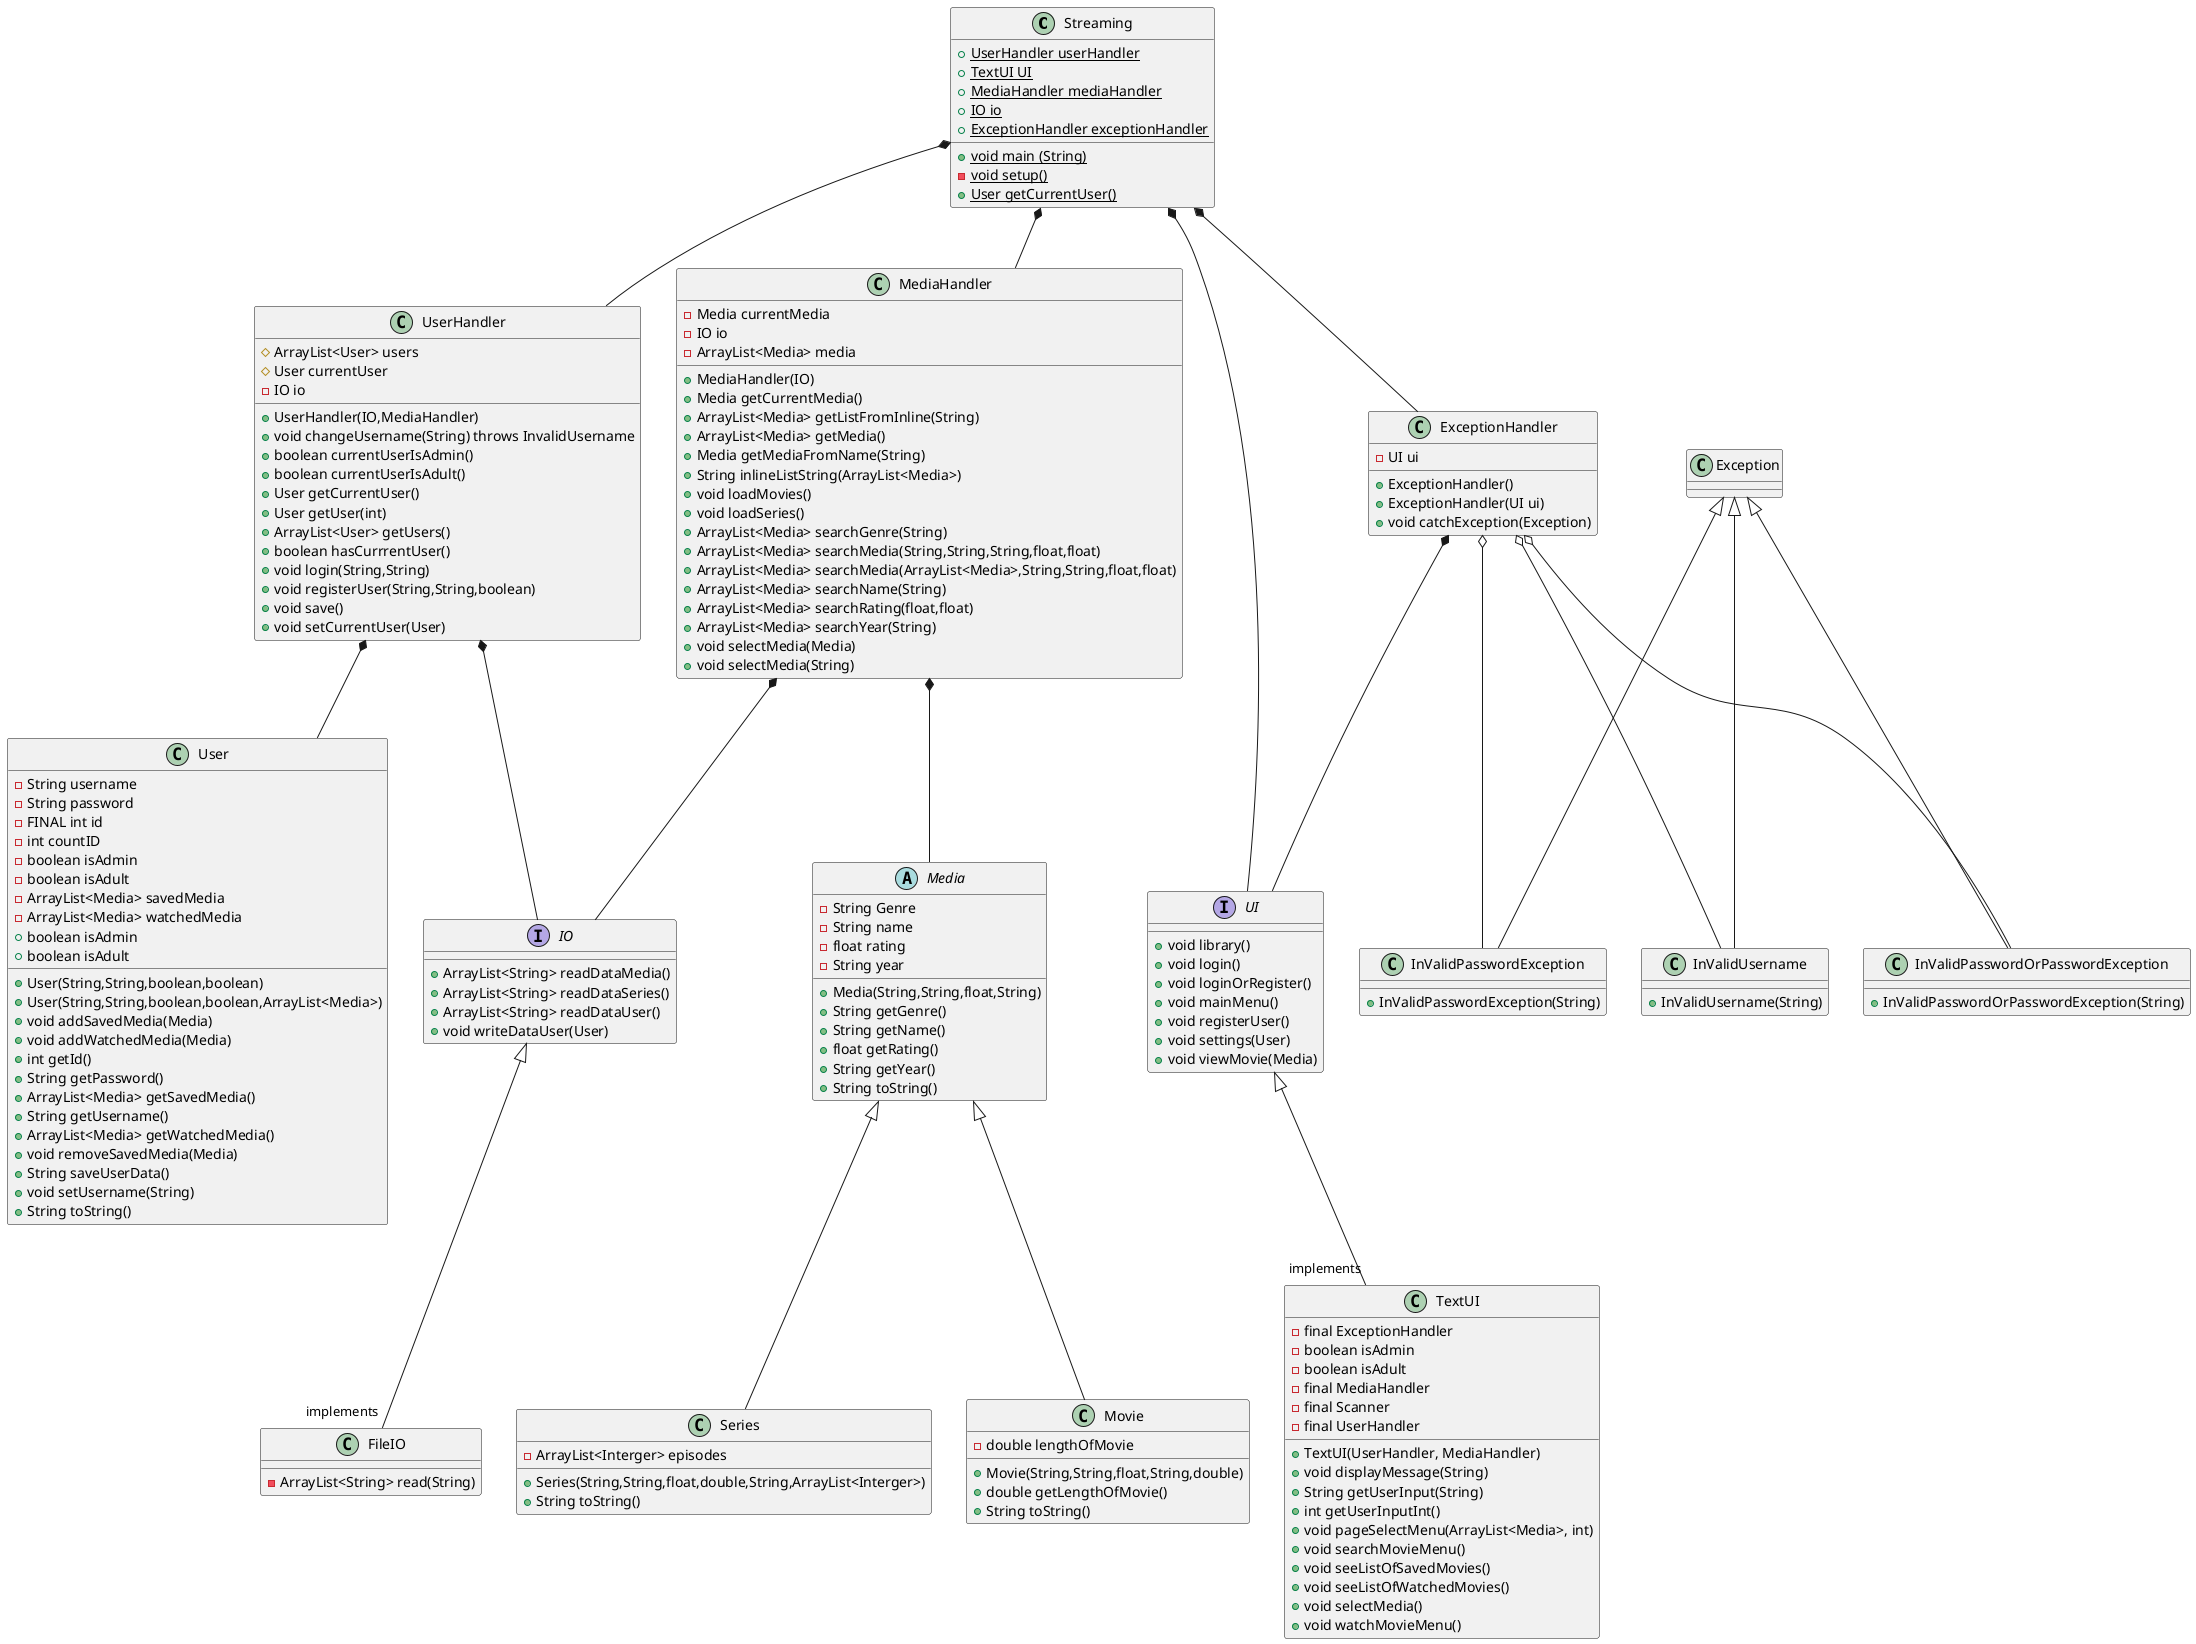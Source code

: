 @startuml
'https://plantuml.com/class-diagram

class Streaming{
+ {static}UserHandler userHandler
+ {static} TextUI UI
+ {static} MediaHandler mediaHandler
+ {static} IO io
+ {static} ExceptionHandler exceptionHandler
+ {static} void main (String)
- {static} void setup()
+ {static} User getCurrentUser()
}
class MediaHandler{
- Media currentMedia
- IO io
- ArrayList<Media> media
+ MediaHandler(IO)
+ Media getCurrentMedia()
+ ArrayList<Media> getListFromInline(String)
+ ArrayList<Media> getMedia()
+ Media getMediaFromName(String)
+ String inlineListString(ArrayList<Media>)
+ void loadMovies()
+ void loadSeries()
+ ArrayList<Media> searchGenre(String)
+ ArrayList<Media> searchMedia(String,String,String,float,float)
+ ArrayList<Media> searchMedia(ArrayList<Media>,String,String,float,float)
+ ArrayList<Media> searchName(String)
+ ArrayList<Media> searchRating(float,float)
+ ArrayList<Media> searchYear(String)
+ void selectMedia(Media)
+ void selectMedia(String)
}
abstract class Media{
- String Genre
- String name
- float rating
- String year
+ Media(String,String,float,String)
+ String getGenre()
+ String getName()
+ float getRating()
+ String getYear()
+ String toString()
}
class Movie{
- double lengthOfMovie
+ Movie(String,String,float,String,double)
+ double getLengthOfMovie()
+ String toString()
}
class Series{
- ArrayList<Interger> episodes
+ Series(String,String,float,double,String,ArrayList<Interger>)
+ String toString()
}
class UserHandler{
# ArrayList<User> users
# User currentUser
- IO io
+ UserHandler(IO,MediaHandler)
+ void changeUsername(String) throws InvalidUsername
+ boolean currentUserIsAdmin()
+ boolean currentUserIsAdult()
+ User getCurrentUser()
+ User getUser(int)
+ ArrayList<User> getUsers()
+ boolean hasCurrrentUser()
+ void login(String,String)
+ void registerUser(String,String,boolean)
+ void save()
+ void setCurrentUser(User)
}
class User{
- String username
- String password
- FINAL int id
- int countID
- boolean isAdmin
- boolean isAdult
- ArrayList<Media> savedMedia
- ArrayList<Media> watchedMedia
+ User(String,String,boolean,boolean)
+ User(String,String,boolean,boolean,ArrayList<Media>)
+ void addSavedMedia(Media)
+ void addWatchedMedia(Media)
+ int getId()
+ String getPassword()
+ ArrayList<Media> getSavedMedia()
+ String getUsername()
+ ArrayList<Media> getWatchedMedia()
+ boolean isAdmin
+ boolean isAdult
+ void removeSavedMedia(Media)
+ String saveUserData()
+ void setUsername(String)
+ String toString()
}
class FileIO{
- ArrayList<String> read(String)
}
interface IO{
+ ArrayList<String> readDataMedia()
+ ArrayList<String> readDataSeries()
+ ArrayList<String> readDataUser()
+ void writeDataUser(User)
}
class ExceptionHandler{
    + ExceptionHandler()
    + ExceptionHandler(UI ui)
    + void catchException(Exception)
    - UI ui
}
class TextUI {
    + TextUI(UserHandler, MediaHandler)
    + void displayMessage(String)
    + String getUserInput(String)
    + int getUserInputInt()
    + void pageSelectMenu(ArrayList<Media>, int)
    + void searchMovieMenu()
    + void seeListOfSavedMovies()
    + void seeListOfWatchedMovies()
    + void selectMedia()
    + void watchMovieMenu()
    - final ExceptionHandler
    - boolean isAdmin
    - boolean isAdult
    - final MediaHandler
    - final Scanner
    - final UserHandler
}
Interface UI {
    + void library()
    + void login()
    + void loginOrRegister()
    + void mainMenu()
    + void registerUser()
    + void settings(User)
    + void viewMovie(Media)
}
Class Exception
Class InValidPasswordException{
+ InValidPasswordException(String)
}
Class InValidUsername{
+ InValidUsername(String)
}
Class InValidPasswordOrPasswordException{
+ InValidPasswordOrPasswordException(String)
}



Streaming *-- UserHandler
UserHandler *-- User
Streaming *-- MediaHandler
MediaHandler *-- Media
Media <|--  Movie
Media <|--  Series

IO <|-- "implements" FileIO
UI <|-- "implements" TextUI
ExceptionHandler *-- UI
ExceptionHandler o-- InValidPasswordException
ExceptionHandler o-- InValidUsername
ExceptionHandler o-- InValidPasswordOrPasswordException
Streaming *-- ExceptionHandler
UserHandler *-- IO
MediaHandler *-- IO
Streaming *-- UI

Exception <|-- InValidPasswordException
Exception <|-- InValidUsername
Exception <|-- InValidPasswordOrPasswordException





@enduml